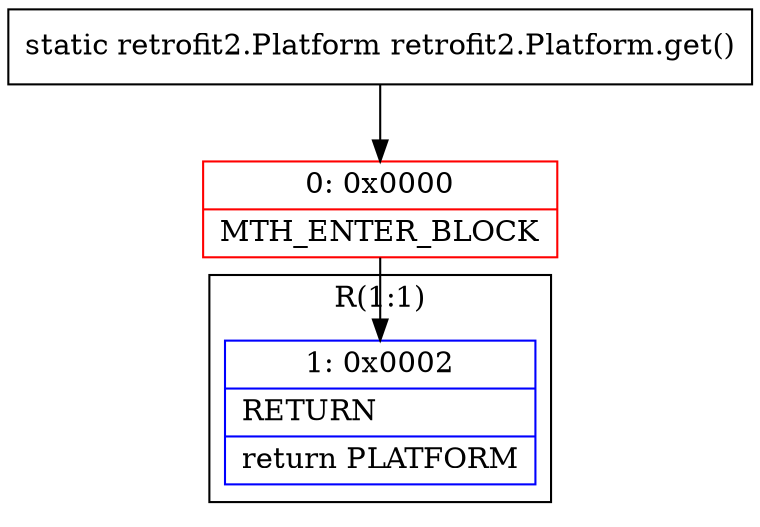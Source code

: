 digraph "CFG forretrofit2.Platform.get()Lretrofit2\/Platform;" {
subgraph cluster_Region_1314086820 {
label = "R(1:1)";
node [shape=record,color=blue];
Node_1 [shape=record,label="{1\:\ 0x0002|RETURN\l|return PLATFORM\l}"];
}
Node_0 [shape=record,color=red,label="{0\:\ 0x0000|MTH_ENTER_BLOCK\l}"];
MethodNode[shape=record,label="{static retrofit2.Platform retrofit2.Platform.get() }"];
MethodNode -> Node_0;
Node_0 -> Node_1;
}

